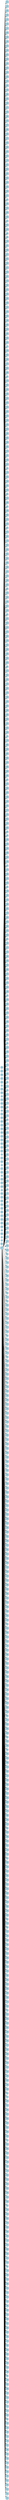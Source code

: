 digraph Phylogeny {
  rankdir=LR;
  node [shape=circle, style=filled, fillcolor=lightblue];
  551_[label="551"];
  197_[label="197"];
  365_[label="365"];
  34_[label="34"];
  2_[label="2"];
  505_[label="505"];
  574_[label="574"];
  5_[label="5"];
  43_[label="43"];
  425_[label="425"];
  512_[label="512"];
  9_[label="9"];
  560_[label="560"];
  259_[label="259"];
  109_[label="109"];
  232_[label="232"];
  420_[label="420"];
  623_[label="623"];
  450_[label="450"];
  163_[label="163"];
  203_[label="203"];
  333_[label="333"];
  419_[label="419"];
  452_[label="452"];
  29_[label="29"];
  409_[label="409"];
  246_[label="246"];
  390_[label="390"];
  256_[label="256"];
  428_[label="428"];
  277_[label="277"];
  20_[label="20"];
  102_[label="102"];
  290_[label="290"];
  267_[label="267"];
  477_[label="477"];
  308_[label="308"];
  264_[label="264"];
  377_[label="377"];
  32_[label="32"];
  301_[label="301"];
  483_[label="483"];
  591_[label="591"];
  423_[label="423"];
  175_[label="175"];
  251_[label="251"];
  581_[label="581"];
  202_[label="202"];
  444_[label="444"];
  553_[label="553"];
  318_[label="318"];
  395_[label="395"];
  17_[label="17"];
  311_[label="311"];
  55_[label="55"];
  238_[label="238"];
  378_[label="378"];
  383_[label="383"];
  165_[label="165"];
  51_[label="51"];
  462_[label="462"];
  343_[label="343"];
  68_[label="68"];
  69_[label="69"];
  45_[label="45"];
  139_[label="139"];
  291_[label="291"];
  386_[label="386"];
  417_[label="417"];
  302_[label="302"];
  394_[label="394"];
  411_[label="411"];
  28_[label="28"];
  510_[label="510"];
  287_[label="287"];
  313_[label="313"];
  382_[label="382"];
  347_[label="347"];
  194_[label="194"];
  336_[label="336"];
  326_[label="326"];
  101_[label="101"];
  224_[label="224"];
  306_[label="306"];
  248_[label="248"];
  208_[label="208"];
  243_[label="243"];
  558_[label="558"];
  438_[label="438"];
  555_[label="555"];
  77_[label="77"];
  233_[label="233"];
  342_[label="342"];
  240_[label="240"];
  273_[label="273"];
  605_[label="605"];
  289_[label="289"];
  93_[label="93"];
  513_[label="513"];
  403_[label="403"];
  103_[label="103"];
  190_[label="190"];
  433_[label="433"];
  507_[label="507"];
  576_[label="576"];
  361_[label="361"];
  143_[label="143"];
  255_[label="255"];
  479_[label="479"];
  357_[label="357"];
  228_[label="228"];
  485_[label="485"];
  536_[label="536"];
  550_[label="550"];
  10_[label="10"];
  272_[label="272"];
  187_[label="187"];
  439_[label="439"];
  614_[label="614"];
  74_[label="74"];
  173_[label="173"];
  252_[label="252"];
  344_[label="344"];
  320_[label="320"];
  455_[label="455"];
  84_[label="84"];
  241_[label="241"];
  446_[label="446"];
  62_[label="62"];
  249_[label="249"];
  494_[label="494"];
  572_[label="572"];
  219_[label="219"];
  57_[label="57"];
  19_[label="19"];
  427_[label="427"];
  442_[label="442"];
  113_[label="113"];
  422_[label="422"];
  534_[label="534"];
  391_[label="391"];
  554_[label="554"];
  596_[label="596"];
  189_[label="189"];
  231_[label="231"];
  129_[label="129"];
  340_[label="340"];
  416_[label="416"];
  99_[label="99"];
  145_[label="145"];
  22_[label="22"];
  392_[label="392"];
  206_[label="206"];
  441_[label="441"];
  478_[label="478"];
  82_[label="82"];
  352_[label="352"];
  613_[label="613"];
  522_[label="522"];
  221_[label="221"];
  200_[label="200"];
  278_[label="278"];
  191_[label="191"];
  195_[label="195"];
  108_[label="108"];
  345_[label="345"];
  619_[label="619"];
  86_[label="86"];
  217_[label="217"];
  161_[label="161"];
  162_[label="162"];
  110_[label="110"];
  435_[label="435"];
  170_[label="170"];
  199_[label="199"];
  253_[label="253"];
  364_[label="364"];
  506_[label="506"];
  258_[label="258"];
  285_[label="285"];
  324_[label="324"];
  329_[label="329"];
  559_[label="559"];
  79_[label="79"];
  174_[label="174"];
  469_[label="469"];
  350_[label="350"];
  33_[label="33"];
  600_[label="600"];
  568_[label="568"];
  524_[label="524"];
  366_[label="366"];
  608_[label="608"];
  498_[label="498"];
  54_[label="54"];
  222_[label="222"];
  338_[label="338"];
  432_[label="432"];
  156_[label="156"];
  545_[label="545"];
  556_[label="556"];
  517_[label="517"];
  274_[label="274"];
  602_[label="602"];
  319_[label="319"];
  490_[label="490"];
  4_[label="4"];
  18_[label="18"];
  66_[label="66"];
  59_[label="59"];
  183_[label="183"];
  229_[label="229"];
  230_[label="230"];
  280_[label="280"];
  363_[label="363"];
  14_[label="14"];
  184_[label="184"];
  81_[label="81"];
  227_[label="227"];
  380_[label="380"];
  515_[label="515"];
  481_[label="481"];
  56_[label="56"];
  126_[label="126"];
  133_[label="133"];
  216_[label="216"];
  348_[label="348"];
  46_[label="46"];
  205_[label="205"];
  172_[label="172"];
  405_[label="405"];
  607_[label="607"];
  384_[label="384"];
  501_[label="501"];
  624_[label="624"];
  0_[label="0"];
  97_[label="97"];
  182_[label="182"];
  317_[label="317"];
  131_[label="131"];
  196_[label="196"];
  293_[label="293"];
  310_[label="310"];
  566_[label="566"];
  337_[label="337"];
  304_[label="304"];
  537_[label="537"];
  443_[label="443"];
  149_[label="149"];
  78_[label="78"];
  104_[label="104"];
  186_[label="186"];
  282_[label="282"];
  237_[label="237"];
  292_[label="292"];
  360_[label="360"];
  402_[label="402"];
  603_[label="603"];
  393_[label="393"];
  271_[label="271"];
  76_[label="76"];
  612_[label="612"];
  430_[label="430"];
  575_[label="575"];
  31_[label="31"];
  27_[label="27"];
  312_[label="312"];
  137_[label="137"];
  158_[label="158"];
  268_[label="268"];
  593_[label="593"];
  90_[label="90"];
  210_[label="210"];
  53_[label="53"];
  247_[label="247"];
  235_[label="235"];
  437_[label="437"];
  95_[label="95"];
  207_[label="207"];
  218_[label="218"];
  96_[label="96"];
  514_[label="514"];
  370_[label="370"];
  397_[label="397"];
  154_[label="154"];
  518_[label="518"];
  166_[label="166"];
  570_[label="570"];
  590_[label="590"];
  212_[label="212"];
  372_[label="372"];
  489_[label="489"];
  331_[label="331"];
  321_[label="321"];
  388_[label="388"];
  525_[label="525"];
  80_[label="80"];
  157_[label="157"];
  225_[label="225"];
  98_[label="98"];
  404_[label="404"];
  239_[label="239"];
  335_[label="335"];
  260_[label="260"];
  3_[label="3"];
  355_[label="355"];
  359_[label="359"];
  387_[label="387"];
  539_[label="539"];
  542_[label="542"];
  579_[label="579"];
  582_[label="582"];
  85_[label="85"];
  299_[label="299"];
  134_[label="134"];
  309_[label="309"];
  371_[label="371"];
  408_[label="408"];
  188_[label="188"];
  307_[label="307"];
  24_[label="24"];
  41_[label="41"];
  105_[label="105"];
  64_[label="64"];
  413_[label="413"];
  75_[label="75"];
  563_[label="563"];
  144_[label="144"];
  414_[label="414"];
  152_[label="152"];
  159_[label="159"];
  1_[label="1"];
  571_[label="571"];
  362_[label="362"];
  63_[label="63"];
  226_[label="226"];
  421_[label="421"];
  562_[label="562"];
  577_[label="577"];
  47_[label="47"];
  52_[label="52"];
  160_[label="160"];
  470_[label="470"];
  270_[label="270"];
  552_[label="552"];
  587_[label="587"];
  70_[label="70"];
  192_[label="192"];
  508_[label="508"];
  193_[label="193"];
  21_[label="21"];
  396_[label="396"];
  457_[label="457"];
  520_[label="520"];
  151_[label="151"];
  564_[label="564"];
  578_[label="578"];
  44_[label="44"];
  265_[label="265"];
  257_[label="257"];
  353_[label="353"];
  119_[label="119"];
  426_[label="426"];
  254_[label="254"];
  440_[label="440"];
  140_[label="140"];
  565_[label="565"];
  358_[label="358"];
  305_[label="305"];
  451_[label="451"];
  323_[label="323"];
  544_[label="544"];
  502_[label="502"];
  424_[label="424"];
  622_[label="622"];
  415_[label="415"];
  527_[label="527"];
  521_[label="521"];
  473_[label="473"];
  300_[label="300"];
  25_[label="25"];
  141_[label="141"];
  148_[label="148"];
  528_[label="528"];
  303_[label="303"];
  496_[label="496"];
  471_[label="471"];
  583_[label="583"];
  611_[label="611"];
  136_[label="136"];
  495_[label="495"];
  124_[label="124"];
  354_[label="354"];
  115_[label="115"];
  533_[label="533"];
  586_[label="586"];
  456_[label="456"];
  598_[label="598"];
  543_[label="543"];
  276_[label="276"];
  538_[label="538"];
  13_[label="13"];
  288_[label="288"];
  625_[label="625"];
  549_[label="549"];
  92_[label="92"];
  214_[label="214"];
  499_[label="499"];
  617_[label="617"];
  220_[label="220"];
  135_[label="135"];
  367_[label="367"];
  588_[label="588"];
  341_[label="341"];
  38_[label="38"];
  487_[label="487"];
  325_[label="325"];
  492_[label="492"];
  448_[label="448"];
  286_[label="286"];
  379_[label="379"];
  48_[label="48"];
  138_[label="138"];
  314_[label="314"];
  461_[label="461"];
  407_[label="407"];
  599_[label="599"];
  261_[label="261"];
  87_[label="87"];
  211_[label="211"];
  618_[label="618"];
  12_[label="12"];
  385_[label="385"];
  606_[label="606"];
  89_[label="89"];
  269_[label="269"];
  500_[label="500"];
  50_[label="50"];
  595_[label="595"];
  465_[label="465"];
  480_[label="480"];
  511_[label="511"];
  580_[label="580"];
  111_[label="111"];
  399_[label="399"];
  504_[label="504"];
  356_[label="356"];
  107_[label="107"];
  245_[label="245"];
  445_[label="445"];
  567_[label="567"];
  597_[label="597"];
  298_[label="298"];
  429_[label="429"];
  171_[label="171"];
  58_[label="58"];
  503_[label="503"];
  459_[label="459"];
  609_[label="609"];
  621_[label="621"];
  114_[label="114"];
  179_[label="179"];
  61_[label="61"];
  339_[label="339"];
  142_[label="142"];
  401_[label="401"];
  381_[label="381"];
  123_[label="123"];
  531_[label="531"];
  547_[label="547"];
  464_[label="464"];
  561_[label="561"];
  49_[label="49"];
  412_[label="412"];
  369_[label="369"];
  349_[label="349"];
  295_[label="295"];
  83_[label="83"];
  376_[label="376"];
  60_[label="60"];
  147_[label="147"];
  242_[label="242"];
  486_[label="486"];
  236_[label="236"];
  279_[label="279"];
  475_[label="475"];
  548_[label="548"];
  540_[label="540"];
  616_[label="616"];
  334_[label="334"];
  40_[label="40"];
  15_[label="15"];
  106_[label="106"];
  482_[label="482"];
  535_[label="535"];
  449_[label="449"];
  169_[label="169"];
  198_[label="198"];
  177_[label="177"];
  526_[label="526"];
  72_[label="72"];
  374_[label="374"];
  281_[label="281"];
  418_[label="418"];
  484_[label="484"];
  8_[label="8"];
  30_[label="30"];
  128_[label="128"];
  529_[label="529"];
  584_[label="584"];
  117_[label="117"];
  204_[label="204"];
  296_[label="296"];
  322_[label="322"];
  410_[label="410"];
  610_[label="610"];
  116_[label="116"];
  330_[label="330"];
  406_[label="406"];
  35_[label="35"];
  146_[label="146"];
  42_[label="42"];
  168_[label="168"];
  91_[label="91"];
  71_[label="71"];
  468_[label="468"];
  351_[label="351"];
  400_[label="400"];
  447_[label="447"];
  460_[label="460"];
  491_[label="491"];
  592_[label="592"];
  604_[label="604"];
  283_[label="283"];
  73_[label="73"];
  519_[label="519"];
  466_[label="466"];
  201_[label="201"];
  132_[label="132"];
  176_[label="176"];
  180_[label="180"];
  474_[label="474"];
  541_[label="541"];
  472_[label="472"];
  532_[label="532"];
  164_[label="164"];
  185_[label="185"];
  234_[label="234"];
  546_[label="546"];
  67_[label="67"];
  153_[label="153"];
  223_[label="223"];
  436_[label="436"];
  573_[label="573"];
  346_[label="346"];
  569_[label="569"];
  594_[label="594"];
  122_[label="122"];
  557_[label="557"];
  284_[label="284"];
  250_[label="250"];
  6_[label="6"];
  26_[label="26"];
  121_[label="121"];
  315_[label="315"];
  88_[label="88"];
  16_[label="16"];
  7_[label="7"];
  178_[label="178"];
  209_[label="209"];
  275_[label="275"];
  368_[label="368"];
  373_[label="373"];
  127_[label="127"];
  327_[label="327"];
  454_[label="454"];
  488_[label="488"];
  589_[label="589"];
  215_[label="215"];
  266_[label="266"];
  497_[label="497"];
  263_[label="263"];
  467_[label="467"];
  150_[label="150"];
  431_[label="431"];
  530_[label="530"];
  620_[label="620"];
  493_[label="493"];
  181_[label="181"];
  262_[label="262"];
  476_[label="476"];
  23_[label="23"];
  389_[label="389"];
  65_[label="65"];
  120_[label="120"];
  463_[label="463"];
  458_[label="458"];
  125_[label="125"];
  375_[label="375"];
  112_[label="112"];
  167_[label="167"];
  615_[label="615"];
  434_[label="434"];
  37_[label="37"];
  36_[label="36"];
  94_[label="94"];
  100_[label="100"];
  118_[label="118"];
  130_[label="130"];
  213_[label="213"];
  244_[label="244"];
  297_[label="297"];
  398_[label="398"];
  585_[label="585"];
  316_[label="316"];
  516_[label="516"];
  509_[label="509"];
  453_[label="453"];
  328_[label="328"];
  11_[label="11"];
  39_[label="39"];
  601_[label="601"];
  294_[label="294"];
  523_[label="523"];
  332_[label="332"];
  155_[label="155"];
  0_ -> 50_;
  28_ -> 50_;
  14_ -> 51_;
  17_ -> 51_;
  49_ -> 52_;
  17_ -> 52_;
  42_ -> 53_;
  17_ -> 53_;
  42_ -> 54_;
  3_ -> 54_;
  41_ -> 55_;
  19_ -> 55_;
  0_ -> 56_;
  35_ -> 56_;
  49_ -> 57_;
  29_ -> 57_;
  29_ -> 58_;
  0_ -> 58_;
  32_ -> 59_;
  49_ -> 59_;
  0_ -> 60_;
  49_ -> 60_;
  0_ -> 61_;
  49_ -> 61_;
  34_ -> 62_;
  49_ -> 62_;
  0_ -> 63_;
  29_ -> 63_;
  14_ -> 64_;
  7_ -> 64_;
  0_ -> 65_;
  17_ -> 65_;
  10_ -> 66_;
  0_ -> 66_;
  35_ -> 67_;
  44_ -> 67_;
  35_ -> 68_;
  0_ -> 68_;
  17_ -> 69_;
  0_ -> 69_;
  0_ -> 70_;
  19_ -> 70_;
  17_ -> 71_;
  29_ -> 71_;
  44_ -> 72_;
  8_ -> 72_;
  42_ -> 73_;
  8_ -> 73_;
  36_ -> 74_;
  41_ -> 74_;
  35_ -> 75_;
  44_ -> 75_;
  42_ -> 76_;
  28_ -> 76_;
  37_ -> 77_;
  34_ -> 77_;
  17_ -> 78_;
  23_ -> 78_;
  38_ -> 79_;
  29_ -> 79_;
  37_ -> 80_;
  42_ -> 80_;
  8_ -> 81_;
  35_ -> 81_;
  17_ -> 82_;
  7_ -> 82_;
  7_ -> 83_;
  17_ -> 83_;
  31_ -> 84_;
  35_ -> 84_;
  14_ -> 85_;
  38_ -> 85_;
  35_ -> 86_;
  42_ -> 86_;
  8_ -> 87_;
  7_ -> 87_;
  42_ -> 88_;
  49_ -> 88_;
  36_ -> 89_;
  41_ -> 89_;
  3_ -> 90_;
  35_ -> 90_;
  35_ -> 91_;
  14_ -> 91_;
  0_ -> 92_;
  35_ -> 92_;
  44_ -> 93_;
  31_ -> 93_;
  0_ -> 94_;
  14_ -> 94_;
  8_ -> 95_;
  19_ -> 95_;
  10_ -> 96_;
  13_ -> 96_;
  7_ -> 97_;
  17_ -> 97_;
  91_ -> 98_;
  83_ -> 98_;
  76_ -> 99_;
  90_ -> 99_;
  35_ -> 100_;
  83_ -> 100_;
  58_ -> 101_;
  0_ -> 101_;
  87_ -> 102_;
  35_ -> 102_;
  67_ -> 103_;
  35_ -> 103_;
  81_ -> 104_;
  59_ -> 104_;
  74_ -> 105_;
  61_ -> 105_;
  81_ -> 106_;
  76_ -> 106_;
  97_ -> 107_;
  59_ -> 107_;
  0_ -> 108_;
  91_ -> 108_;
  67_ -> 109_;
  0_ -> 109_;
  74_ -> 110_;
  97_ -> 110_;
  80_ -> 111_;
  81_ -> 111_;
  81_ -> 112_;
  76_ -> 112_;
  59_ -> 113_;
  76_ -> 113_;
  97_ -> 114_;
  74_ -> 114_;
  59_ -> 115_;
  87_ -> 115_;
  76_ -> 116_;
  66_ -> 116_;
  0_ -> 117_;
  67_ -> 117_;
  50_ -> 118_;
  35_ -> 118_;
  67_ -> 119_;
  50_ -> 119_;
  67_ -> 120_;
  50_ -> 120_;
  53_ -> 121_;
  0_ -> 121_;
  88_ -> 122_;
  61_ -> 122_;
  67_ -> 123_;
  90_ -> 123_;
  62_ -> 124_;
  74_ -> 124_;
  71_ -> 125_;
  89_ -> 125_;
  35_ -> 126_;
  80_ -> 126_;
  61_ -> 127_;
  0_ -> 127_;
  80_ -> 128_;
  35_ -> 128_;
  61_ -> 129_;
  97_ -> 129_;
  67_ -> 130_;
  81_ -> 130_;
  50_ -> 131_;
  67_ -> 131_;
  91_ -> 132_;
  84_ -> 132_;
  50_ -> 133_;
  97_ -> 133_;
  74_ -> 134_;
  90_ -> 134_;
  91_ -> 135_;
  90_ -> 135_;
  64_ -> 136_;
  76_ -> 136_;
  74_ -> 137_;
  51_ -> 137_;
  83_ -> 138_;
  97_ -> 138_;
  74_ -> 139_;
  52_ -> 139_;
  89_ -> 140_;
  87_ -> 140_;
  50_ -> 141_;
  35_ -> 141_;
  97_ -> 142_;
  80_ -> 142_;
  81_ -> 143_;
  67_ -> 143_;
  74_ -> 144_;
  35_ -> 144_;
  74_ -> 145_;
  97_ -> 145_;
  117_ -> 146_;
  101_ -> 146_;
  76_ -> 147_;
  141_ -> 147_;
  76_ -> 148_;
  144_ -> 148_;
  74_ -> 149_;
  98_ -> 149_;
  123_ -> 150_;
  74_ -> 150_;
  138_ -> 151_;
  123_ -> 151_;
  76_ -> 152_;
  141_ -> 152_;
  141_ -> 153_;
  117_ -> 153_;
  98_ -> 154_;
  121_ -> 154_;
  139_ -> 155_;
  104_ -> 155_;
  74_ -> 156_;
  127_ -> 156_;
  114_ -> 157_;
  76_ -> 157_;
  104_ -> 158_;
  145_ -> 158_;
  76_ -> 159_;
  130_ -> 159_;
  76_ -> 160_;
  101_ -> 160_;
  141_ -> 161_;
  76_ -> 161_;
  76_ -> 162_;
  107_ -> 162_;
  141_ -> 163_;
  123_ -> 163_;
  109_ -> 164_;
  76_ -> 164_;
  107_ -> 165_;
  135_ -> 165_;
  138_ -> 166_;
  108_ -> 166_;
  120_ -> 167_;
  141_ -> 167_;
  112_ -> 168_;
  138_ -> 168_;
  139_ -> 169_;
  122_ -> 169_;
  98_ -> 170_;
  129_ -> 170_;
  123_ -> 171_;
  74_ -> 171_;
  145_ -> 172_;
  108_ -> 172_;
  145_ -> 173_;
  141_ -> 173_;
  108_ -> 174_;
  141_ -> 174_;
  104_ -> 175_;
  76_ -> 175_;
  76_ -> 176_;
  127_ -> 176_;
  104_ -> 177_;
  108_ -> 177_;
  141_ -> 178_;
  101_ -> 178_;
  108_ -> 179_;
  138_ -> 179_;
  98_ -> 180_;
  127_ -> 180_;
  98_ -> 181_;
  134_ -> 181_;
  76_ -> 182_;
  129_ -> 182_;
  117_ -> 183_;
  141_ -> 183_;
  117_ -> 184_;
  108_ -> 184_;
  141_ -> 185_;
  123_ -> 185_;
  114_ -> 186_;
  121_ -> 186_;
  108_ -> 187_;
  114_ -> 187_;
  121_ -> 188_;
  145_ -> 188_;
  123_ -> 189_;
  114_ -> 189_;
  98_ -> 190_;
  114_ -> 190_;
  139_ -> 191_;
  117_ -> 191_;
  98_ -> 192_;
  123_ -> 192_;
  108_ -> 193_;
  104_ -> 193_;
  76_ -> 194_;
  159_ -> 194_;
  152_ -> 195_;
  175_ -> 195_;
  76_ -> 196_;
  155_ -> 196_;
  76_ -> 197_;
  174_ -> 197_;
  74_ -> 198_;
  177_ -> 198_;
  74_ -> 199_;
  179_ -> 199_;
  159_ -> 200_;
  157_ -> 200_;
  146_ -> 201_;
  182_ -> 201_;
  179_ -> 202_;
  74_ -> 202_;
  152_ -> 203_;
  182_ -> 203_;
  74_ -> 204_;
  175_ -> 204_;
  74_ -> 205_;
  157_ -> 205_;
  161_ -> 206_;
  153_ -> 206_;
  76_ -> 207_;
  161_ -> 207_;
  163_ -> 208_;
  177_ -> 208_;
  157_ -> 209_;
  161_ -> 209_;
  175_ -> 210_;
  157_ -> 210_;
  180_ -> 211_;
  155_ -> 211_;
  164_ -> 212_;
  184_ -> 212_;
  76_ -> 213_;
  163_ -> 213_;
  182_ -> 214_;
  187_ -> 214_;
  180_ -> 215_;
  167_ -> 215_;
  152_ -> 216_;
  76_ -> 216_;
  76_ -> 217_;
  177_ -> 217_;
  180_ -> 218_;
  76_ -> 218_;
  180_ -> 219_;
  179_ -> 219_;
  157_ -> 220_;
  175_ -> 220_;
  184_ -> 221_;
  149_ -> 221_;
  76_ -> 222_;
  167_ -> 222_;
  183_ -> 223_;
  159_ -> 223_;
  74_ -> 224_;
  183_ -> 224_;
  150_ -> 225_;
  74_ -> 225_;
  157_ -> 226_;
  76_ -> 226_;
  161_ -> 227_;
  164_ -> 227_;
  76_ -> 228_;
  146_ -> 228_;
  171_ -> 229_;
  76_ -> 229_;
  178_ -> 230_;
  175_ -> 230_;
  163_ -> 231_;
  76_ -> 231_;
  76_ -> 232_;
  174_ -> 232_;
  151_ -> 233_;
  157_ -> 233_;
  179_ -> 234_;
  175_ -> 234_;
  157_ -> 235_;
  167_ -> 235_;
  76_ -> 236_;
  175_ -> 236_;
  155_ -> 237_;
  182_ -> 237_;
  175_ -> 238_;
  155_ -> 238_;
  159_ -> 239_;
  174_ -> 239_;
  157_ -> 240_;
  159_ -> 240_;
  174_ -> 241_;
  175_ -> 241_;
  213_ -> 242_;
  236_ -> 242_;
  226_ -> 243_;
  194_ -> 243_;
  74_ -> 244_;
  213_ -> 244_;
  226_ -> 245_;
  219_ -> 245_;
  219_ -> 246_;
  194_ -> 246_;
  194_ -> 247_;
  218_ -> 247_;
  203_ -> 248_;
  231_ -> 248_;
  231_ -> 249_;
  226_ -> 249_;
  226_ -> 250_;
  74_ -> 250_;
  194_ -> 251_;
  213_ -> 251_;
  226_ -> 252_;
  240_ -> 252_;
  76_ -> 253_;
  74_ -> 253_;
  196_ -> 254_;
  237_ -> 254_;
  226_ -> 255_;
  209_ -> 255_;
  241_ -> 256_;
  219_ -> 256_;
  201_ -> 257_;
  74_ -> 257_;
  241_ -> 258_;
  216_ -> 258_;
  201_ -> 259_;
  202_ -> 259_;
  76_ -> 260_;
  227_ -> 260_;
  219_ -> 261_;
  216_ -> 261_;
  199_ -> 262_;
  240_ -> 262_;
  218_ -> 263_;
  74_ -> 263_;
  231_ -> 264_;
  213_ -> 264_;
  226_ -> 265_;
  216_ -> 265_;
  226_ -> 266_;
  225_ -> 266_;
  224_ -> 267_;
  201_ -> 267_;
  237_ -> 268_;
  224_ -> 268_;
  226_ -> 269_;
  216_ -> 269_;
  213_ -> 270_;
  74_ -> 270_;
  241_ -> 271_;
  226_ -> 271_;
  213_ -> 272_;
  241_ -> 272_;
  240_ -> 273_;
  74_ -> 273_;
  223_ -> 274_;
  196_ -> 274_;
  76_ -> 275_;
  220_ -> 275_;
  76_ -> 276_;
  201_ -> 276_;
  216_ -> 277_;
  201_ -> 277_;
  194_ -> 278_;
  226_ -> 278_;
  76_ -> 279_;
  240_ -> 279_;
  218_ -> 280_;
  223_ -> 280_;
  231_ -> 281_;
  226_ -> 281_;
  222_ -> 282_;
  196_ -> 282_;
  225_ -> 283_;
  194_ -> 283_;
  201_ -> 284_;
  215_ -> 284_;
  194_ -> 285_;
  241_ -> 285_;
  76_ -> 286_;
  218_ -> 286_;
  216_ -> 287_;
  217_ -> 287_;
  76_ -> 288_;
  241_ -> 288_;
  76_ -> 289_;
  219_ -> 289_;
  243_ -> 290_;
  264_ -> 290_;
  74_ -> 291_;
  269_ -> 291_;
  255_ -> 292_;
  226_ -> 292_;
  278_ -> 293_;
  269_ -> 293_;
  251_ -> 294_;
  278_ -> 294_;
  74_ -> 295_;
  243_ -> 295_;
  74_ -> 296_;
  265_ -> 296_;
  74_ -> 297_;
  252_ -> 297_;
  265_ -> 298_;
  275_ -> 298_;
  258_ -> 299_;
  243_ -> 299_;
  270_ -> 300_;
  249_ -> 300_;
  226_ -> 301_;
  243_ -> 301_;
  264_ -> 302_;
  278_ -> 302_;
  243_ -> 303_;
  269_ -> 303_;
  249_ -> 304_;
  226_ -> 304_;
  243_ -> 305_;
  258_ -> 305_;
  269_ -> 306_;
  258_ -> 306_;
  269_ -> 307_;
  258_ -> 307_;
  249_ -> 308_;
  272_ -> 308_;
  281_ -> 309_;
  265_ -> 309_;
  279_ -> 310_;
  255_ -> 310_;
  278_ -> 311_;
  255_ -> 311_;
  226_ -> 312_;
  74_ -> 312_;
  269_ -> 313_;
  286_ -> 313_;
  264_ -> 314_;
  74_ -> 314_;
  269_ -> 315_;
  74_ -> 315_;
  258_ -> 316_;
  226_ -> 316_;
  264_ -> 317_;
  259_ -> 317_;
  251_ -> 318_;
  269_ -> 318_;
  272_ -> 319_;
  269_ -> 319_;
  277_ -> 320_;
  249_ -> 320_;
  272_ -> 321_;
  258_ -> 321_;
  74_ -> 322_;
  264_ -> 322_;
  251_ -> 323_;
  278_ -> 323_;
  266_ -> 324_;
  258_ -> 324_;
  74_ -> 325_;
  255_ -> 325_;
  259_ -> 326_;
  226_ -> 326_;
  280_ -> 327_;
  264_ -> 327_;
  261_ -> 328_;
  275_ -> 328_;
  278_ -> 329_;
  249_ -> 329_;
  258_ -> 330_;
  74_ -> 330_;
  265_ -> 331_;
  269_ -> 331_;
  269_ -> 332_;
  286_ -> 332_;
  264_ -> 333_;
  226_ -> 333_;
  255_ -> 334_;
  226_ -> 334_;
  251_ -> 335_;
  258_ -> 335_;
  243_ -> 336_;
  251_ -> 336_;
  269_ -> 337_;
  287_ -> 337_;
  333_ -> 338_;
  334_ -> 338_;
  303_ -> 339_;
  313_ -> 339_;
  298_ -> 340_;
  269_ -> 340_;
  331_ -> 341_;
  251_ -> 341_;
  304_ -> 342_;
  251_ -> 342_;
  304_ -> 343_;
  269_ -> 343_;
  251_ -> 344_;
  294_ -> 344_;
  335_ -> 345_;
  313_ -> 345_;
  334_ -> 346_;
  312_ -> 346_;
  302_ -> 347_;
  298_ -> 347_;
  269_ -> 348_;
  251_ -> 348_;
  306_ -> 349_;
  313_ -> 349_;
  336_ -> 350_;
  331_ -> 350_;
  313_ -> 351_;
  292_ -> 351_;
  336_ -> 352_;
  331_ -> 352_;
  334_ -> 353_;
  331_ -> 353_;
  251_ -> 354_;
  335_ -> 354_;
  335_ -> 355_;
  304_ -> 355_;
  323_ -> 356_;
  331_ -> 356_;
  301_ -> 357_;
  331_ -> 357_;
  303_ -> 358_;
  251_ -> 358_;
  251_ -> 359_;
  326_ -> 359_;
  326_ -> 360_;
  311_ -> 360_;
  311_ -> 361_;
  304_ -> 361_;
  294_ -> 362_;
  302_ -> 362_;
  269_ -> 363_;
  335_ -> 363_;
  333_ -> 364_;
  335_ -> 364_;
  331_ -> 365_;
  269_ -> 365_;
  335_ -> 366_;
  302_ -> 366_;
  331_ -> 367_;
  311_ -> 367_;
  269_ -> 368_;
  313_ -> 368_;
  323_ -> 369_;
  331_ -> 369_;
  294_ -> 370_;
  334_ -> 370_;
  311_ -> 371_;
  317_ -> 371_;
  302_ -> 372_;
  311_ -> 372_;
  331_ -> 373_;
  336_ -> 373_;
  301_ -> 374_;
  290_ -> 374_;
  301_ -> 375_;
  313_ -> 375_;
  333_ -> 376_;
  298_ -> 376_;
  336_ -> 377_;
  292_ -> 377_;
  302_ -> 378_;
  269_ -> 378_;
  320_ -> 379_;
  294_ -> 379_;
  301_ -> 380_;
  292_ -> 380_;
  313_ -> 381_;
  326_ -> 381_;
  311_ -> 382_;
  251_ -> 382_;
  302_ -> 383_;
  301_ -> 383_;
  302_ -> 384_;
  251_ -> 384_;
  302_ -> 385_;
  294_ -> 385_;
  367_ -> 386_;
  269_ -> 386_;
  331_ -> 387_;
  384_ -> 387_;
  331_ -> 388_;
  269_ -> 388_;
  362_ -> 389_;
  364_ -> 389_;
  365_ -> 390_;
  331_ -> 390_;
  377_ -> 391_;
  342_ -> 391_;
  331_ -> 392_;
  377_ -> 392_;
  358_ -> 393_;
  344_ -> 393_;
  384_ -> 394_;
  369_ -> 394_;
  377_ -> 395_;
  342_ -> 395_;
  269_ -> 396_;
  351_ -> 396_;
  356_ -> 397_;
  365_ -> 397_;
  331_ -> 398_;
  269_ -> 398_;
  331_ -> 399_;
  384_ -> 399_;
  365_ -> 400_;
  269_ -> 400_;
  344_ -> 401_;
  269_ -> 401_;
  344_ -> 402_;
  331_ -> 402_;
  352_ -> 403_;
  384_ -> 403_;
  351_ -> 404_;
  365_ -> 404_;
  269_ -> 405_;
  380_ -> 405_;
  269_ -> 406_;
  358_ -> 406_;
  364_ -> 407_;
  344_ -> 407_;
  350_ -> 408_;
  365_ -> 408_;
  356_ -> 409_;
  352_ -> 409_;
  377_ -> 410_;
  356_ -> 410_;
  269_ -> 411_;
  365_ -> 411_;
  269_ -> 412_;
  364_ -> 412_;
  269_ -> 413_;
  377_ -> 413_;
  377_ -> 414_;
  342_ -> 414_;
  358_ -> 415_;
  384_ -> 415_;
  377_ -> 416_;
  350_ -> 416_;
  342_ -> 417_;
  369_ -> 417_;
  362_ -> 418_;
  377_ -> 418_;
  367_ -> 419_;
  377_ -> 419_;
  269_ -> 420_;
  331_ -> 420_;
  350_ -> 421_;
  331_ -> 421_;
  385_ -> 422_;
  377_ -> 422_;
  351_ -> 423_;
  331_ -> 423_;
  331_ -> 424_;
  377_ -> 424_;
  269_ -> 425_;
  365_ -> 425_;
  365_ -> 426_;
  269_ -> 426_;
  377_ -> 427_;
  356_ -> 427_;
  356_ -> 428_;
  370_ -> 428_;
  365_ -> 429_;
  342_ -> 429_;
  344_ -> 430_;
  338_ -> 430_;
  269_ -> 431_;
  344_ -> 431_;
  331_ -> 432_;
  350_ -> 432_;
  347_ -> 433_;
  365_ -> 433_;
  269_ -> 434_;
  395_ -> 434_;
  413_ -> 435_;
  415_ -> 435_;
  415_ -> 436_;
  398_ -> 436_;
  399_ -> 437_;
  417_ -> 437_;
  408_ -> 438_;
  427_ -> 438_;
  377_ -> 439_;
  420_ -> 439_;
  269_ -> 440_;
  398_ -> 440_;
  269_ -> 441_;
  377_ -> 441_;
  397_ -> 442_;
  400_ -> 442_;
  390_ -> 443_;
  415_ -> 443_;
  377_ -> 444_;
  415_ -> 444_;
  415_ -> 445_;
  408_ -> 445_;
  390_ -> 446_;
  406_ -> 446_;
  411_ -> 447_;
  430_ -> 447_;
  415_ -> 448_;
  407_ -> 448_;
  407_ -> 449_;
  398_ -> 449_;
  398_ -> 450_;
  401_ -> 450_;
  412_ -> 451_;
  420_ -> 451_;
  414_ -> 452_;
  411_ -> 452_;
  377_ -> 453_;
  398_ -> 453_;
  395_ -> 454_;
  426_ -> 454_;
  377_ -> 455_;
  420_ -> 455_;
  429_ -> 456_;
  431_ -> 456_;
  430_ -> 457_;
  390_ -> 457_;
  398_ -> 458_;
  430_ -> 458_;
  390_ -> 459_;
  395_ -> 459_;
  431_ -> 460_;
  398_ -> 460_;
  400_ -> 461_;
  412_ -> 461_;
  411_ -> 462_;
  427_ -> 462_;
  420_ -> 463_;
  377_ -> 463_;
  377_ -> 464_;
  414_ -> 464_;
  377_ -> 465_;
  411_ -> 465_;
  426_ -> 466_;
  411_ -> 466_;
  377_ -> 467_;
  420_ -> 467_;
  407_ -> 468_;
  377_ -> 468_;
  399_ -> 469_;
  413_ -> 469_;
  388_ -> 470_;
  415_ -> 470_;
  426_ -> 471_;
  390_ -> 471_;
  377_ -> 472_;
  411_ -> 472_;
  377_ -> 473_;
  411_ -> 473_;
  403_ -> 474_;
  429_ -> 474_;
  411_ -> 475_;
  412_ -> 475_;
  400_ -> 476_;
  395_ -> 476_;
  414_ -> 477_;
  420_ -> 477_;
  388_ -> 478_;
  403_ -> 478_;
  411_ -> 479_;
  403_ -> 479_;
  420_ -> 480_;
  403_ -> 480_;
  399_ -> 481_;
  401_ -> 481_;
  478_ -> 482_;
  438_ -> 482_;
  377_ -> 483_;
  481_ -> 483_;
  451_ -> 484_;
  437_ -> 484_;
  471_ -> 485_;
  452_ -> 485_;
  403_ -> 486_;
  480_ -> 486_;
  377_ -> 487_;
  436_ -> 487_;
  481_ -> 488_;
  478_ -> 488_;
  471_ -> 489_;
  451_ -> 489_;
  471_ -> 490_;
  479_ -> 490_;
  452_ -> 491_;
  453_ -> 491_;
  447_ -> 492_;
  475_ -> 492_;
  451_ -> 493_;
  461_ -> 493_;
  403_ -> 494_;
  478_ -> 494_;
  453_ -> 495_;
  437_ -> 495_;
  479_ -> 496_;
  377_ -> 496_;
  377_ -> 497_;
  437_ -> 497_;
  447_ -> 498_;
  461_ -> 498_;
  438_ -> 499_;
  377_ -> 499_;
  461_ -> 500_;
  377_ -> 500_;
  445_ -> 501_;
  481_ -> 501_;
  377_ -> 502_;
  403_ -> 502_;
  451_ -> 503_;
  479_ -> 503_;
  475_ -> 504_;
  471_ -> 504_;
  438_ -> 505_;
  437_ -> 505_;
  437_ -> 506_;
  403_ -> 506_;
  479_ -> 507_;
  438_ -> 507_;
  450_ -> 508_;
  377_ -> 508_;
  472_ -> 509_;
  435_ -> 509_;
  377_ -> 510_;
  475_ -> 510_;
  436_ -> 511_;
  481_ -> 511_;
  453_ -> 512_;
  461_ -> 512_;
  461_ -> 513_;
  377_ -> 513_;
  403_ -> 514_;
  478_ -> 514_;
  450_ -> 515_;
  481_ -> 515_;
  403_ -> 516_;
  451_ -> 516_;
  438_ -> 517_;
  478_ -> 517_;
  447_ -> 518_;
  377_ -> 518_;
  475_ -> 519_;
  461_ -> 519_;
  479_ -> 520_;
  445_ -> 520_;
  481_ -> 521_;
  438_ -> 521_;
  451_ -> 522_;
  377_ -> 522_;
  451_ -> 523_;
  481_ -> 523_;
  377_ -> 524_;
  471_ -> 524_;
  437_ -> 525_;
  451_ -> 525_;
  475_ -> 526_;
  453_ -> 526_;
  451_ -> 527_;
  479_ -> 527_;
  472_ -> 528_;
  477_ -> 528_;
  478_ -> 529_;
  481_ -> 529_;
  486_ -> 530_;
  512_ -> 530_;
  403_ -> 531_;
  489_ -> 531_;
  503_ -> 532_;
  505_ -> 532_;
  489_ -> 533_;
  483_ -> 533_;
  403_ -> 534_;
  516_ -> 534_;
  512_ -> 535_;
  377_ -> 535_;
  377_ -> 536_;
  489_ -> 536_;
  499_ -> 537_;
  403_ -> 537_;
  485_ -> 538_;
  505_ -> 538_;
  512_ -> 539_;
  489_ -> 539_;
  504_ -> 540_;
  486_ -> 540_;
  499_ -> 541_;
  511_ -> 541_;
  377_ -> 542_;
  488_ -> 542_;
  499_ -> 543_;
  486_ -> 543_;
  511_ -> 544_;
  377_ -> 544_;
  499_ -> 545_;
  516_ -> 545_;
  512_ -> 546_;
  526_ -> 546_;
  516_ -> 547_;
  486_ -> 547_;
  403_ -> 548_;
  489_ -> 548_;
  403_ -> 549_;
  515_ -> 549_;
  377_ -> 550_;
  529_ -> 550_;
  504_ -> 551_;
  403_ -> 551_;
  377_ -> 552_;
  514_ -> 552_;
  486_ -> 553_;
  403_ -> 553_;
  403_ -> 554_;
  486_ -> 554_;
  499_ -> 555_;
  516_ -> 555_;
  488_ -> 556_;
  515_ -> 556_;
  403_ -> 557_;
  508_ -> 557_;
  497_ -> 558_;
  494_ -> 558_;
  488_ -> 559_;
  377_ -> 559_;
  512_ -> 560_;
  483_ -> 560_;
  515_ -> 561_;
  512_ -> 561_;
  485_ -> 562_;
  486_ -> 562_;
  516_ -> 563_;
  511_ -> 563_;
  488_ -> 564_;
  512_ -> 564_;
  488_ -> 565_;
  514_ -> 565_;
  516_ -> 566_;
  499_ -> 566_;
  527_ -> 567_;
  511_ -> 567_;
  486_ -> 568_;
  377_ -> 568_;
  508_ -> 569_;
  504_ -> 569_;
  505_ -> 570_;
  483_ -> 570_;
  519_ -> 571_;
  510_ -> 571_;
  527_ -> 572_;
  486_ -> 572_;
  489_ -> 573_;
  488_ -> 573_;
  499_ -> 574_;
  484_ -> 574_;
  377_ -> 575_;
  499_ -> 575_;
  486_ -> 576_;
  503_ -> 576_;
  516_ -> 577_;
  486_ -> 577_;
  554_ -> 578_;
  377_ -> 578_;
  499_ -> 579_;
  575_ -> 579_;
  539_ -> 580_;
  568_ -> 580_;
  563_ -> 581_;
  539_ -> 581_;
  534_ -> 582_;
  575_ -> 582_;
  577_ -> 583_;
  499_ -> 583_;
  575_ -> 584_;
  577_ -> 584_;
  499_ -> 585_;
  537_ -> 585_;
  575_ -> 586_;
  534_ -> 586_;
  534_ -> 587_;
  577_ -> 587_;
  539_ -> 588_;
  575_ -> 588_;
  575_ -> 589_;
  573_ -> 589_;
  563_ -> 590_;
  568_ -> 590_;
  539_ -> 591_;
  576_ -> 591_;
  573_ -> 592_;
  549_ -> 592_;
  567_ -> 593_;
  554_ -> 593_;
  499_ -> 594_;
  539_ -> 594_;
  576_ -> 595_;
  534_ -> 595_;
  568_ -> 596_;
  549_ -> 596_;
  565_ -> 597_;
  576_ -> 597_;
  535_ -> 598_;
  377_ -> 598_;
  563_ -> 599_;
  573_ -> 599_;
  539_ -> 600_;
  377_ -> 600_;
  531_ -> 601_;
  499_ -> 601_;
  535_ -> 602_;
  563_ -> 602_;
  534_ -> 603_;
  575_ -> 603_;
  499_ -> 604_;
  573_ -> 604_;
  573_ -> 605_;
  377_ -> 605_;
  575_ -> 606_;
  537_ -> 606_;
  538_ -> 607_;
  575_ -> 607_;
  576_ -> 608_;
  575_ -> 608_;
  499_ -> 609_;
  549_ -> 609_;
  534_ -> 610_;
  499_ -> 610_;
  575_ -> 611_;
  531_ -> 611_;
  566_ -> 612_;
  544_ -> 612_;
  556_ -> 613_;
  577_ -> 613_;
  533_ -> 614_;
  576_ -> 614_;
  554_ -> 615_;
  537_ -> 615_;
  377_ -> 616_;
  499_ -> 616_;
  554_ -> 617_;
  575_ -> 617_;
  576_ -> 618_;
  551_ -> 618_;
  534_ -> 619_;
  546_ -> 619_;
  499_ -> 620_;
  377_ -> 620_;
  575_ -> 621_;
  533_ -> 621_;
  549_ -> 622_;
  554_ -> 622_;
  499_ -> 623_;
  575_ -> 623_;
  531_ -> 624_;
  573_ -> 624_;
  575_ -> 625_;
  577_ -> 625_;
}
